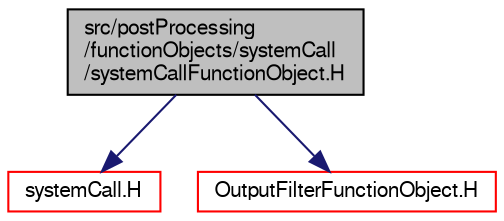 digraph "src/postProcessing/functionObjects/systemCall/systemCallFunctionObject.H"
{
  bgcolor="transparent";
  edge [fontname="FreeSans",fontsize="10",labelfontname="FreeSans",labelfontsize="10"];
  node [fontname="FreeSans",fontsize="10",shape=record];
  Node0 [label="src/postProcessing\l/functionObjects/systemCall\l/systemCallFunctionObject.H",height=0.2,width=0.4,color="black", fillcolor="grey75", style="filled", fontcolor="black"];
  Node0 -> Node1 [color="midnightblue",fontsize="10",style="solid",fontname="FreeSans"];
  Node1 [label="systemCall.H",height=0.2,width=0.4,color="red",URL="$a13673.html"];
  Node0 -> Node50 [color="midnightblue",fontsize="10",style="solid",fontname="FreeSans"];
  Node50 [label="OutputFilterFunctionObject.H",height=0.2,width=0.4,color="red",URL="$a08975.html"];
}
